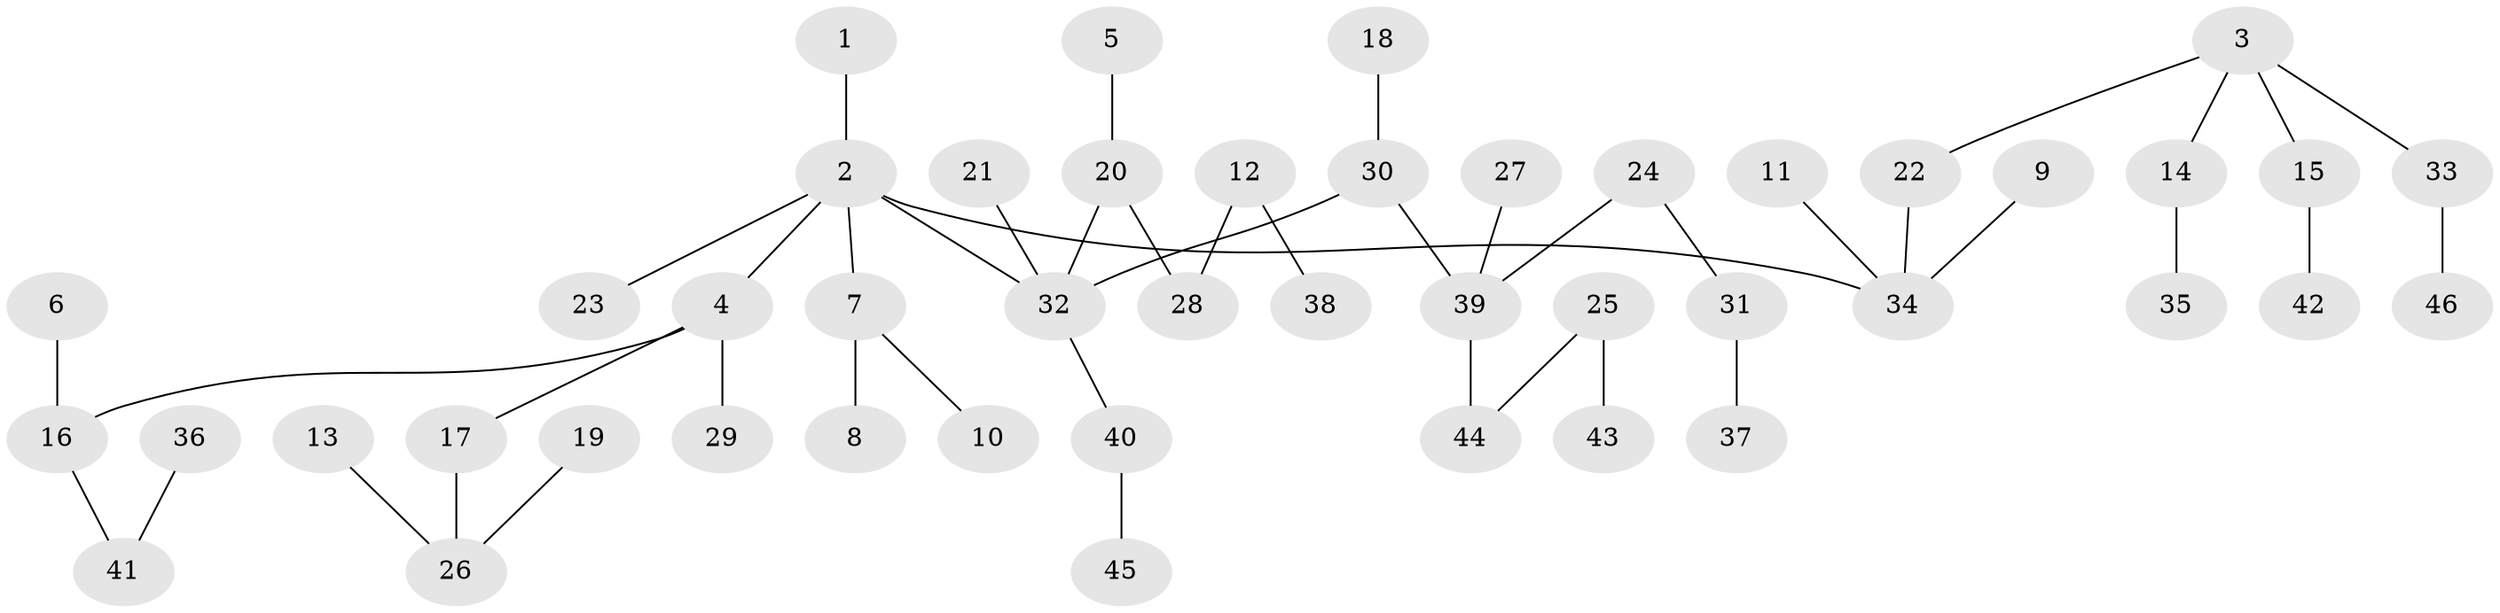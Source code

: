 // original degree distribution, {4: 0.06521739130434782, 6: 0.03260869565217391, 1: 0.5108695652173914, 2: 0.20652173913043478, 5: 0.021739130434782608, 3: 0.16304347826086957}
// Generated by graph-tools (version 1.1) at 2025/50/03/09/25 03:50:15]
// undirected, 46 vertices, 45 edges
graph export_dot {
graph [start="1"]
  node [color=gray90,style=filled];
  1;
  2;
  3;
  4;
  5;
  6;
  7;
  8;
  9;
  10;
  11;
  12;
  13;
  14;
  15;
  16;
  17;
  18;
  19;
  20;
  21;
  22;
  23;
  24;
  25;
  26;
  27;
  28;
  29;
  30;
  31;
  32;
  33;
  34;
  35;
  36;
  37;
  38;
  39;
  40;
  41;
  42;
  43;
  44;
  45;
  46;
  1 -- 2 [weight=1.0];
  2 -- 4 [weight=1.0];
  2 -- 7 [weight=1.0];
  2 -- 23 [weight=1.0];
  2 -- 32 [weight=1.0];
  2 -- 34 [weight=1.0];
  3 -- 14 [weight=1.0];
  3 -- 15 [weight=1.0];
  3 -- 22 [weight=1.0];
  3 -- 33 [weight=1.0];
  4 -- 16 [weight=1.0];
  4 -- 17 [weight=1.0];
  4 -- 29 [weight=1.0];
  5 -- 20 [weight=1.0];
  6 -- 16 [weight=1.0];
  7 -- 8 [weight=1.0];
  7 -- 10 [weight=1.0];
  9 -- 34 [weight=1.0];
  11 -- 34 [weight=1.0];
  12 -- 28 [weight=1.0];
  12 -- 38 [weight=1.0];
  13 -- 26 [weight=1.0];
  14 -- 35 [weight=1.0];
  15 -- 42 [weight=1.0];
  16 -- 41 [weight=1.0];
  17 -- 26 [weight=1.0];
  18 -- 30 [weight=1.0];
  19 -- 26 [weight=1.0];
  20 -- 28 [weight=1.0];
  20 -- 32 [weight=1.0];
  21 -- 32 [weight=1.0];
  22 -- 34 [weight=1.0];
  24 -- 31 [weight=1.0];
  24 -- 39 [weight=1.0];
  25 -- 43 [weight=1.0];
  25 -- 44 [weight=1.0];
  27 -- 39 [weight=1.0];
  30 -- 32 [weight=1.0];
  30 -- 39 [weight=1.0];
  31 -- 37 [weight=1.0];
  32 -- 40 [weight=1.0];
  33 -- 46 [weight=1.0];
  36 -- 41 [weight=1.0];
  39 -- 44 [weight=1.0];
  40 -- 45 [weight=1.0];
}
